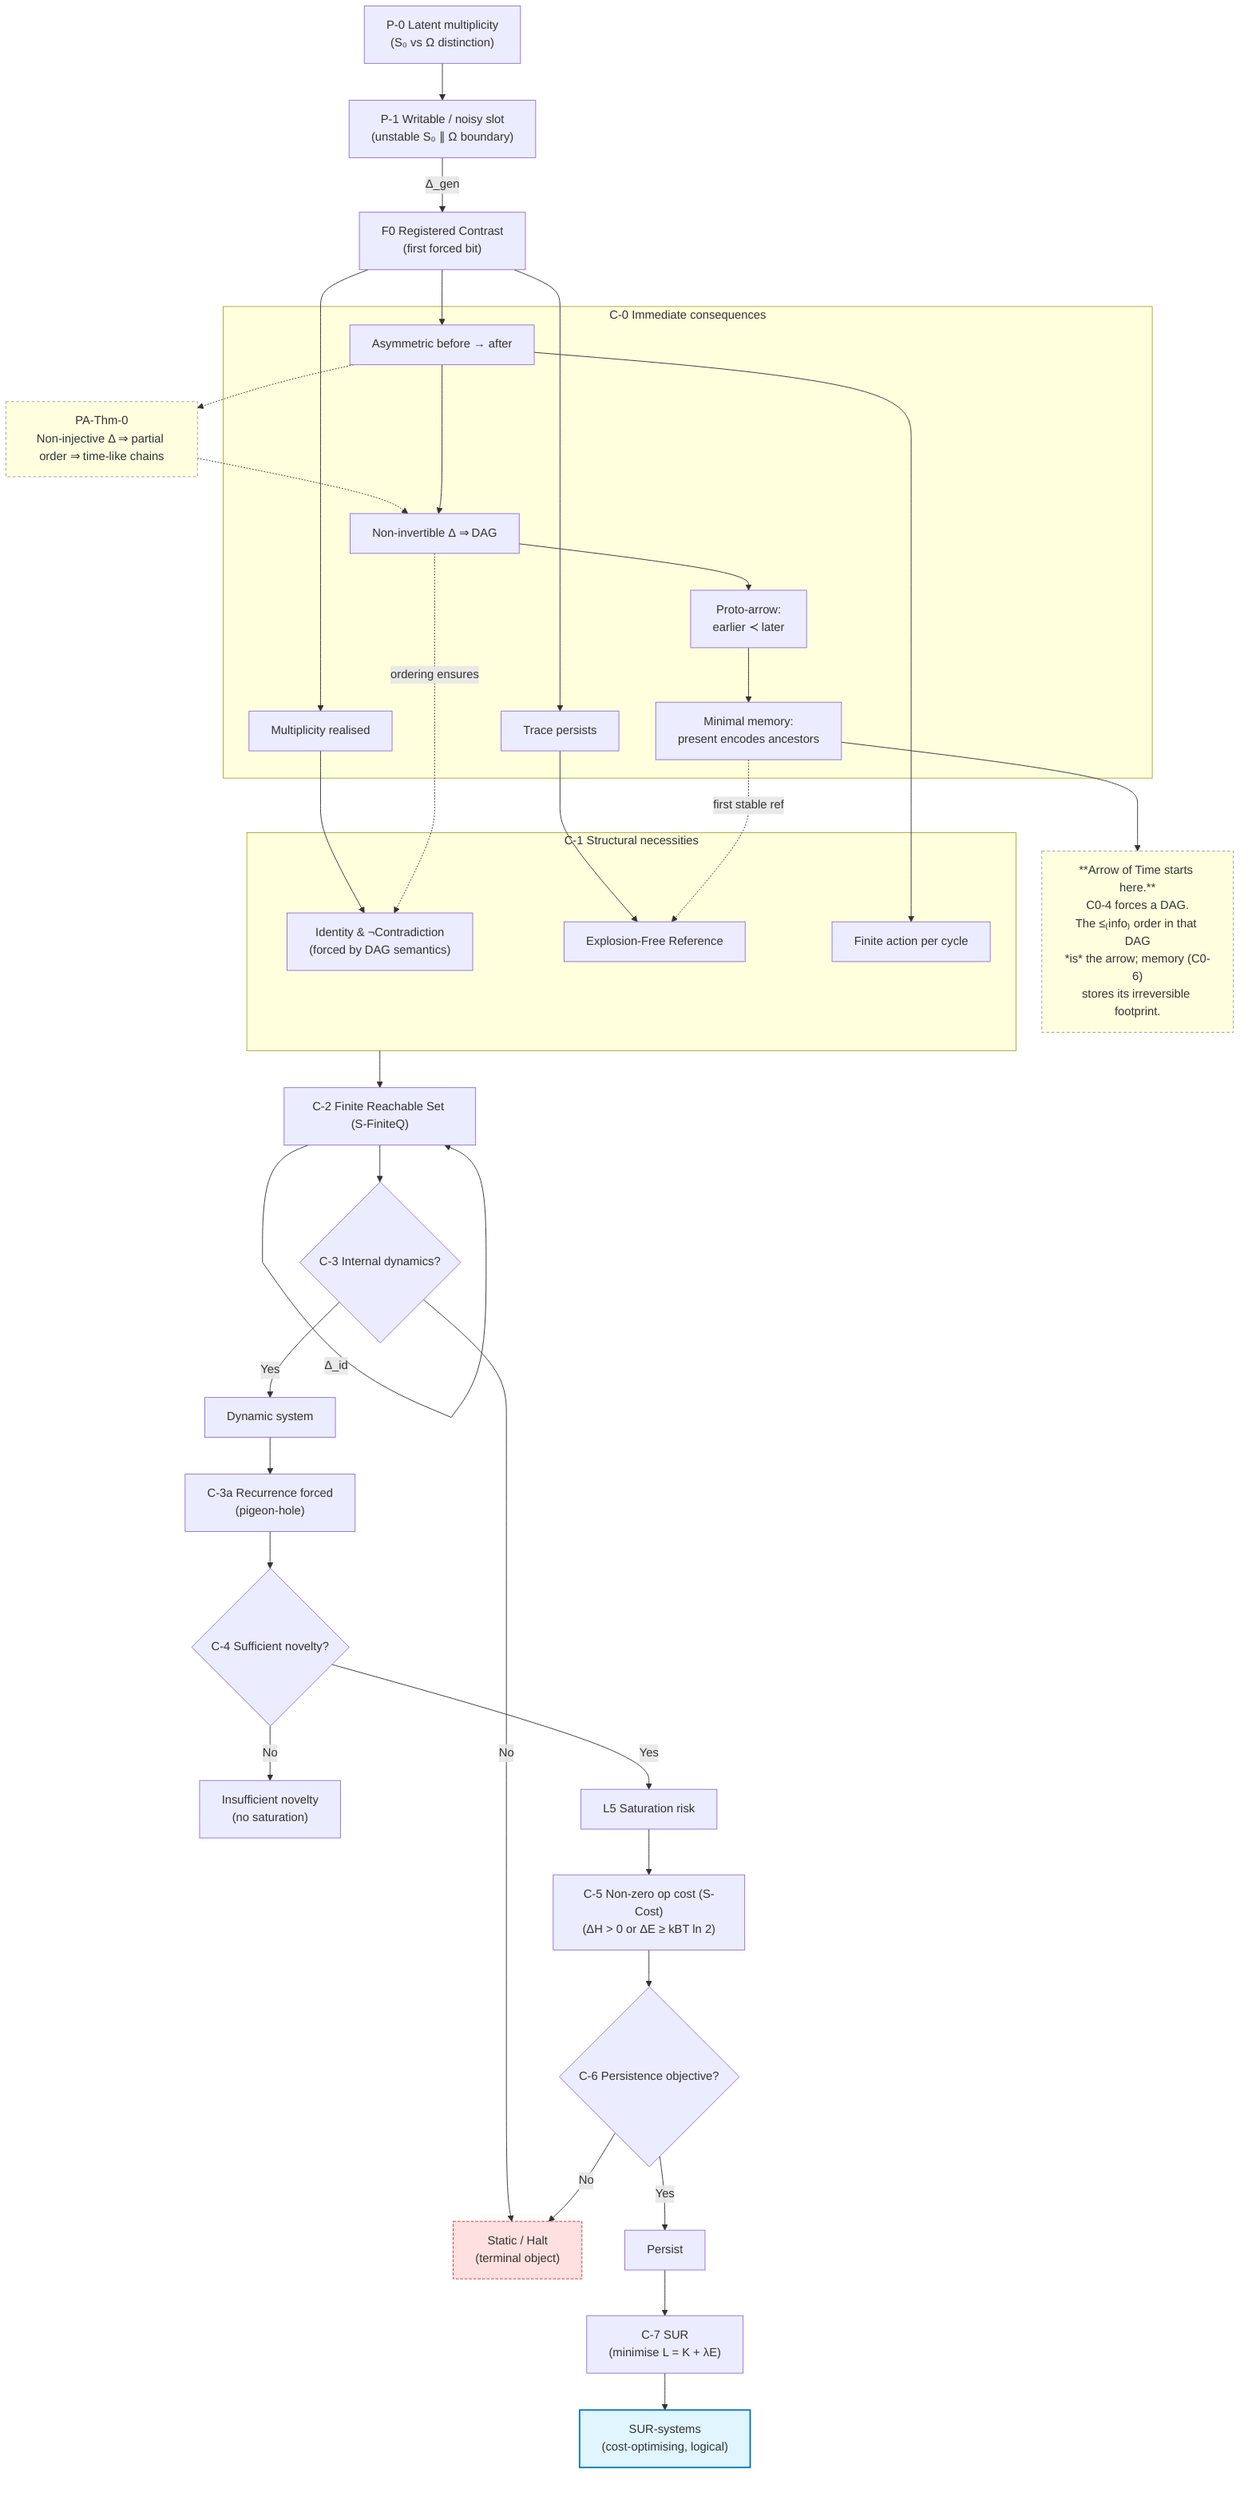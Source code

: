 flowchart TD
    %% ───────── PRE-INTERFACE LAYERS ─────────
    P0["P-0 Latent multiplicity<br/>(S₀ vs Ω distinction)"]
    P1["P-1 Writable / noisy slot<br/>(unstable S₀ ∥ Ω boundary)"]
    P0 --> P1

    %% ───────── EVENT ─────────
    F0["F0 Registered Contrast<br/>(first forced bit)"]
    %% first non-identity generator
    P1 -- "Δ_gen" --> F0

    %% ───────── IMMEDIATE CONSEQUENCES ─────────
    subgraph C0["C-0 Immediate consequences"]
        C0_1["Multiplicity realised"]
        C0_2["Trace persists"]
        C0_3["Asymmetric before → after"]
        C0_4["Non-invertible Δ ⇒ DAG"]
        C0_5["Proto-arrow:<br/>earlier ≺ later"]
        C0_6["Minimal memory:<br/>present encodes ancestors"]
    end
    F0 --> C0_1
    F0 --> C0_2
    F0 --> C0_3

    %% Proto-Arrow theorem ref
    PAT0["PA-Thm-0<br/>Non-injective Δ ⇒ partial order ⇒ time-like chains"]
    classDef note fill:#ffffe0,stroke:#9e9e9e,stroke-dasharray:4 3;
    class PAT0 note
    C0_3 -.-> PAT0
    PAT0 -.-> C0_4

    C0_3 --> C0_4
    C0_4 --> C0_5
    C0_5 --> C0_6

    %% ───────── STRUCTURAL NECESSITIES ─────────
    subgraph C1["C-1 Structural necessities"]
        L1["Identity & ¬Contradiction<br/>(forced by DAG semantics)"]
        EFR["Explosion-Free Reference"]
        FA["Finite action per cycle"]
    end
    C0_1 --> L1
    C0_2 --> EFR
    C0_3 --> FA
    C0_4 -. "ordering ensures" .-> L1
    C0_6 -. "first stable ref" .-> EFR

    %% ───────── FINITE REACHABLE SET ─────────
    FRS["C-2 Finite Reachable Set (S-FiniteQ)"]
    C1 --> FRS
    FRS -- "Δ_id" --> FRS

    %% ───────── DYNAMICS BRANCH ─────────
    DYN{"C-3 Internal dynamics?"}
    FRS --> DYN
    TERMINAL["Static / Halt<br/>(terminal object)"]
    class TERMINAL dead
    DYNyes["Dynamic system"]
    DYN -- "No"  --> TERMINAL
    DYN -- "Yes" --> DYNyes

    %% ───────── RECURRENCE ─────────
    REC["C-3a Recurrence forced<br/>(pigeon-hole)"]
    DYNyes --> REC

    %% ───────── NOVELTY BRANCH ─────────
    NOVEL{"C-4 Sufficient novelty?"}
    REC --> NOVEL
    LOWNOV["Insufficient novelty<br/>(no saturation)"]
    SATRISK["L5 Saturation risk"]
    NOVEL -- "No"  --> LOWNOV
    NOVEL -- "Yes" --> SATRISK

    %% ───────── COST NECESSITY ─────────
    COST["C-5 Non-zero op cost (S-Cost)<br/>(ΔH > 0 or ΔE ≥ kBT ln 2)"]
    SATRISK --> COST

    %% ───────── PERSISTENCE BRANCH ─────────
    PERS{"C-6 Persistence objective?"}
    COST --> PERS
    YESPO["Persist"]
    PERS -- "No"  --> TERMINAL
    PERS -- "Yes" --> YESPO

    %% ───────── SUR OPTIMISATION ─────────
    SUR["C-7 SUR<br/>(minimise L = K + λE)"]
    YESPO --> SUR

    %% ───────── FINAL CLASS ─────────
    FINAL["SUR-systems<br/>(cost-optimising, logical)"]
    class FINAL final
    SUR --> FINAL

    %% ───────── ARROW-OF-TIME CALLOUT ─────────
    TOT["**Arrow of Time starts here.**<br/>C0-4 forces a DAG.<br/>The ≤₍info₎ order in that DAG<br/>*is* the arrow; memory (C0-6)<br/>stores its irreversible footprint."]
    class TOT note
    C0_6 --> TOT

    %% Styling
    classDef final fill:#e1f5fe,stroke:#0277bd,stroke-width:2px;
    classDef dead  fill:#ffe0e0,stroke:#d32f2f,stroke-width:1px,stroke-dasharray:4 2;
